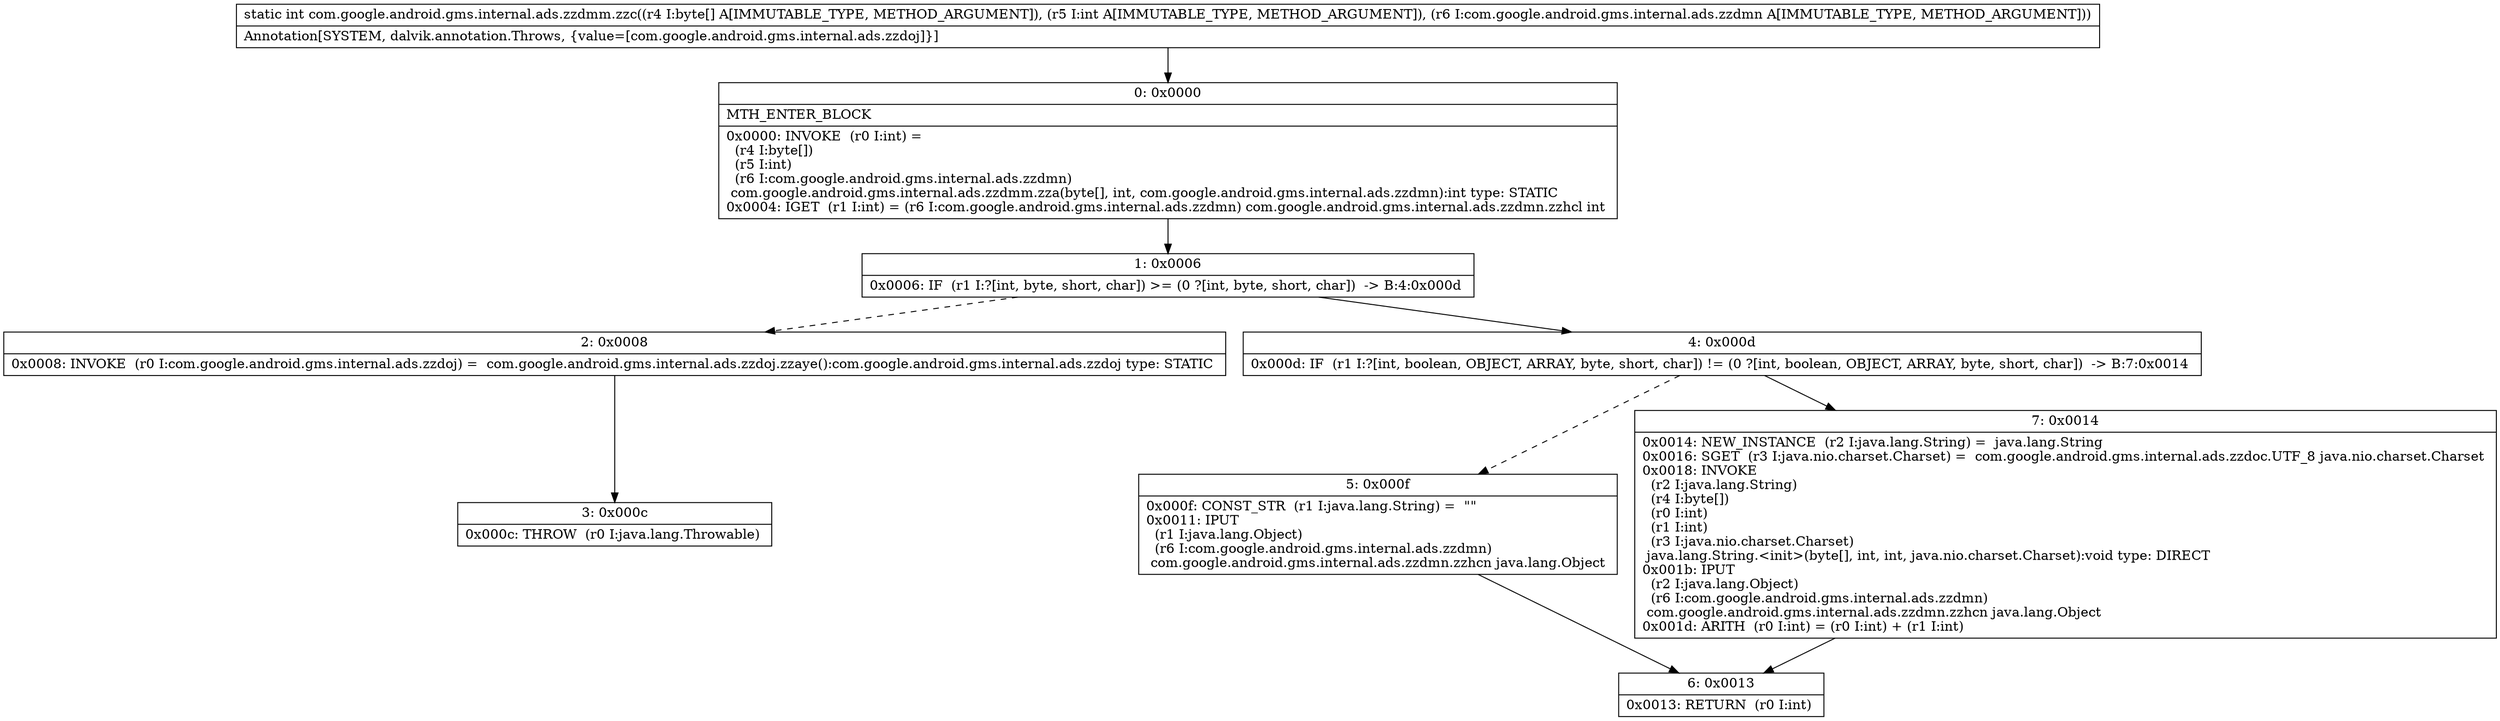 digraph "CFG forcom.google.android.gms.internal.ads.zzdmm.zzc([BILcom\/google\/android\/gms\/internal\/ads\/zzdmn;)I" {
Node_0 [shape=record,label="{0\:\ 0x0000|MTH_ENTER_BLOCK\l|0x0000: INVOKE  (r0 I:int) = \l  (r4 I:byte[])\l  (r5 I:int)\l  (r6 I:com.google.android.gms.internal.ads.zzdmn)\l com.google.android.gms.internal.ads.zzdmm.zza(byte[], int, com.google.android.gms.internal.ads.zzdmn):int type: STATIC \l0x0004: IGET  (r1 I:int) = (r6 I:com.google.android.gms.internal.ads.zzdmn) com.google.android.gms.internal.ads.zzdmn.zzhcl int \l}"];
Node_1 [shape=record,label="{1\:\ 0x0006|0x0006: IF  (r1 I:?[int, byte, short, char]) \>= (0 ?[int, byte, short, char])  \-\> B:4:0x000d \l}"];
Node_2 [shape=record,label="{2\:\ 0x0008|0x0008: INVOKE  (r0 I:com.google.android.gms.internal.ads.zzdoj) =  com.google.android.gms.internal.ads.zzdoj.zzaye():com.google.android.gms.internal.ads.zzdoj type: STATIC \l}"];
Node_3 [shape=record,label="{3\:\ 0x000c|0x000c: THROW  (r0 I:java.lang.Throwable) \l}"];
Node_4 [shape=record,label="{4\:\ 0x000d|0x000d: IF  (r1 I:?[int, boolean, OBJECT, ARRAY, byte, short, char]) != (0 ?[int, boolean, OBJECT, ARRAY, byte, short, char])  \-\> B:7:0x0014 \l}"];
Node_5 [shape=record,label="{5\:\ 0x000f|0x000f: CONST_STR  (r1 I:java.lang.String) =  \"\" \l0x0011: IPUT  \l  (r1 I:java.lang.Object)\l  (r6 I:com.google.android.gms.internal.ads.zzdmn)\l com.google.android.gms.internal.ads.zzdmn.zzhcn java.lang.Object \l}"];
Node_6 [shape=record,label="{6\:\ 0x0013|0x0013: RETURN  (r0 I:int) \l}"];
Node_7 [shape=record,label="{7\:\ 0x0014|0x0014: NEW_INSTANCE  (r2 I:java.lang.String) =  java.lang.String \l0x0016: SGET  (r3 I:java.nio.charset.Charset) =  com.google.android.gms.internal.ads.zzdoc.UTF_8 java.nio.charset.Charset \l0x0018: INVOKE  \l  (r2 I:java.lang.String)\l  (r4 I:byte[])\l  (r0 I:int)\l  (r1 I:int)\l  (r3 I:java.nio.charset.Charset)\l java.lang.String.\<init\>(byte[], int, int, java.nio.charset.Charset):void type: DIRECT \l0x001b: IPUT  \l  (r2 I:java.lang.Object)\l  (r6 I:com.google.android.gms.internal.ads.zzdmn)\l com.google.android.gms.internal.ads.zzdmn.zzhcn java.lang.Object \l0x001d: ARITH  (r0 I:int) = (r0 I:int) + (r1 I:int) \l}"];
MethodNode[shape=record,label="{static int com.google.android.gms.internal.ads.zzdmm.zzc((r4 I:byte[] A[IMMUTABLE_TYPE, METHOD_ARGUMENT]), (r5 I:int A[IMMUTABLE_TYPE, METHOD_ARGUMENT]), (r6 I:com.google.android.gms.internal.ads.zzdmn A[IMMUTABLE_TYPE, METHOD_ARGUMENT]))  | Annotation[SYSTEM, dalvik.annotation.Throws, \{value=[com.google.android.gms.internal.ads.zzdoj]\}]\l}"];
MethodNode -> Node_0;
Node_0 -> Node_1;
Node_1 -> Node_2[style=dashed];
Node_1 -> Node_4;
Node_2 -> Node_3;
Node_4 -> Node_5[style=dashed];
Node_4 -> Node_7;
Node_5 -> Node_6;
Node_7 -> Node_6;
}

